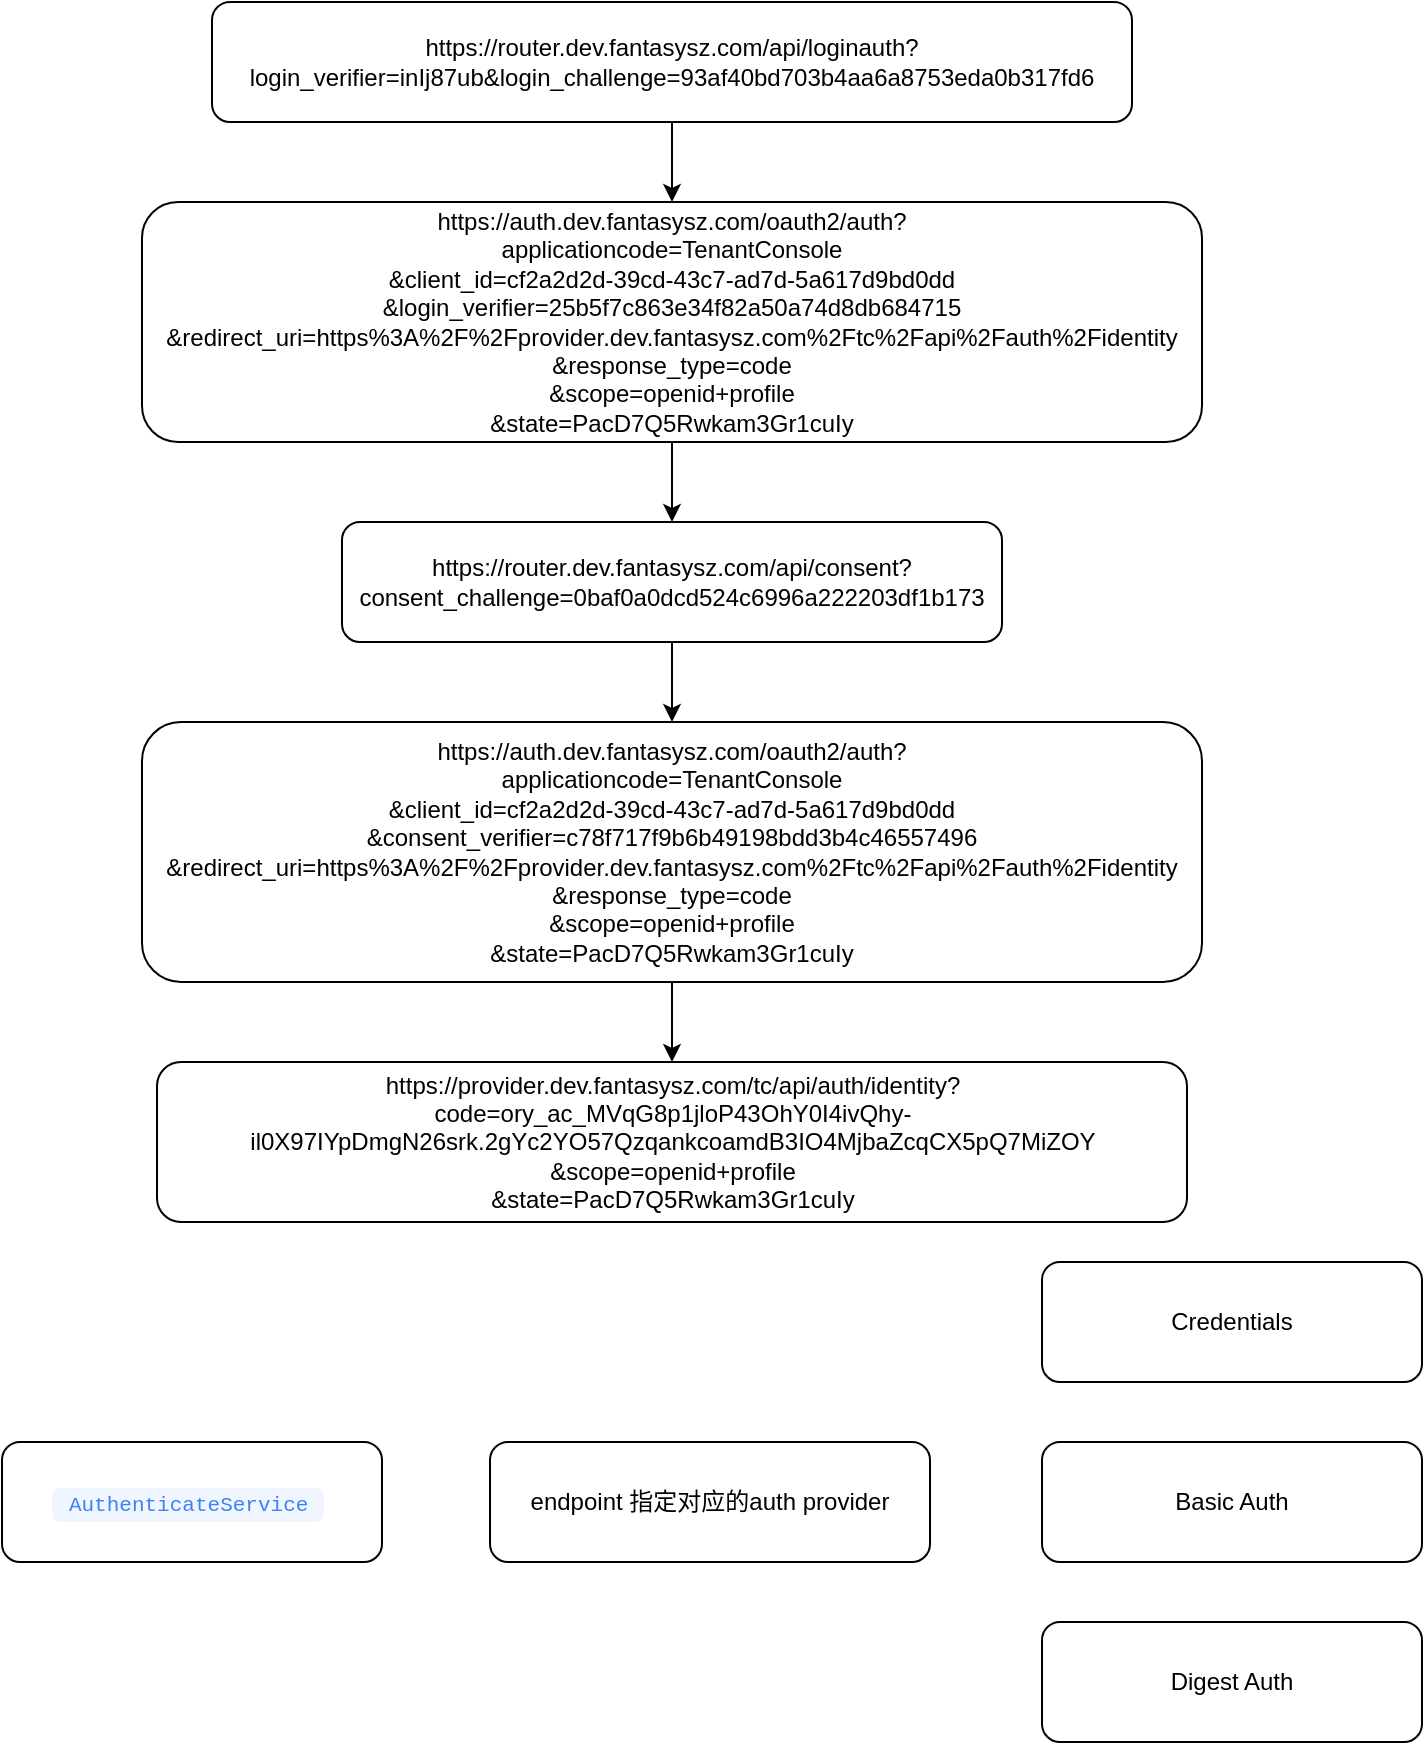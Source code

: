 <mxfile version="21.5.0" type="github">
  <diagram name="第 1 页" id="HSz0-U5ruDRwE5ctq2Hr">
    <mxGraphModel dx="2220" dy="651" grid="1" gridSize="10" guides="1" tooltips="1" connect="1" arrows="1" fold="1" page="1" pageScale="1" pageWidth="827" pageHeight="1169" math="0" shadow="0">
      <root>
        <mxCell id="0" />
        <mxCell id="1" parent="0" />
        <mxCell id="RUTxSPl0zFAyDIC0CaXp-4" style="edgeStyle=orthogonalEdgeStyle;rounded=0;orthogonalLoop=1;jettySize=auto;html=1;" edge="1" parent="1" source="RUTxSPl0zFAyDIC0CaXp-1" target="RUTxSPl0zFAyDIC0CaXp-2">
          <mxGeometry relative="1" as="geometry" />
        </mxCell>
        <mxCell id="RUTxSPl0zFAyDIC0CaXp-1" value="https://router.dev.fantasysz.com/api/loginauth?login_verifier=inIj87ub&amp;amp;login_challenge=93af40bd703b4aa6a8753eda0b317fd6" style="rounded=1;whiteSpace=wrap;html=1;" vertex="1" parent="1">
          <mxGeometry x="55" y="40" width="460" height="60" as="geometry" />
        </mxCell>
        <mxCell id="RUTxSPl0zFAyDIC0CaXp-5" style="edgeStyle=orthogonalEdgeStyle;rounded=0;orthogonalLoop=1;jettySize=auto;html=1;" edge="1" parent="1" source="RUTxSPl0zFAyDIC0CaXp-2" target="RUTxSPl0zFAyDIC0CaXp-3">
          <mxGeometry relative="1" as="geometry" />
        </mxCell>
        <mxCell id="RUTxSPl0zFAyDIC0CaXp-2" value="https://auth.dev.fantasysz.com/oauth2/auth?&lt;br&gt;applicationcode=TenantConsole&lt;br&gt;&amp;amp;client_id=cf2a2d2d-39cd-43c7-ad7d-5a617d9bd0dd&lt;br&gt;&amp;amp;login_verifier=25b5f7c863e34f82a50a74d8db684715&lt;br&gt;&amp;amp;redirect_uri=https%3A%2F%2Fprovider.dev.fantasysz.com%2Ftc%2Fapi%2Fauth%2Fidentity&lt;br&gt;&amp;amp;response_type=code&lt;br&gt;&amp;amp;scope=openid+profile&lt;br&gt;&amp;amp;state=PacD7Q5Rwkam3Gr1cuIy" style="rounded=1;whiteSpace=wrap;html=1;" vertex="1" parent="1">
          <mxGeometry x="20" y="140" width="530" height="120" as="geometry" />
        </mxCell>
        <mxCell id="RUTxSPl0zFAyDIC0CaXp-7" style="edgeStyle=orthogonalEdgeStyle;rounded=0;orthogonalLoop=1;jettySize=auto;html=1;entryX=0.5;entryY=0;entryDx=0;entryDy=0;" edge="1" parent="1" source="RUTxSPl0zFAyDIC0CaXp-3" target="RUTxSPl0zFAyDIC0CaXp-6">
          <mxGeometry relative="1" as="geometry" />
        </mxCell>
        <mxCell id="RUTxSPl0zFAyDIC0CaXp-3" value="https://router.dev.fantasysz.com/api/consent?consent_challenge=0baf0a0dcd524c6996a222203df1b173" style="rounded=1;whiteSpace=wrap;html=1;" vertex="1" parent="1">
          <mxGeometry x="120" y="300" width="330" height="60" as="geometry" />
        </mxCell>
        <mxCell id="RUTxSPl0zFAyDIC0CaXp-10" style="edgeStyle=orthogonalEdgeStyle;rounded=0;orthogonalLoop=1;jettySize=auto;html=1;entryX=0.5;entryY=0;entryDx=0;entryDy=0;" edge="1" parent="1" source="RUTxSPl0zFAyDIC0CaXp-6" target="RUTxSPl0zFAyDIC0CaXp-9">
          <mxGeometry relative="1" as="geometry" />
        </mxCell>
        <mxCell id="RUTxSPl0zFAyDIC0CaXp-6" value="https://auth.dev.fantasysz.com/oauth2/auth?&lt;br&gt;applicationcode=TenantConsole&lt;br&gt;&amp;amp;client_id=cf2a2d2d-39cd-43c7-ad7d-5a617d9bd0dd&lt;br&gt;&amp;amp;consent_verifier=c78f717f9b6b49198bdd3b4c46557496&lt;br&gt;&amp;amp;redirect_uri=https%3A%2F%2Fprovider.dev.fantasysz.com%2Ftc%2Fapi%2Fauth%2Fidentity&lt;br&gt;&amp;amp;response_type=code&lt;br&gt;&amp;amp;scope=openid+profile&lt;br&gt;&amp;amp;state=PacD7Q5Rwkam3Gr1cuIy" style="rounded=1;whiteSpace=wrap;html=1;" vertex="1" parent="1">
          <mxGeometry x="20" y="400" width="530" height="130" as="geometry" />
        </mxCell>
        <mxCell id="RUTxSPl0zFAyDIC0CaXp-8" style="edgeStyle=orthogonalEdgeStyle;rounded=0;orthogonalLoop=1;jettySize=auto;html=1;exitX=0.5;exitY=1;exitDx=0;exitDy=0;" edge="1" parent="1" source="RUTxSPl0zFAyDIC0CaXp-6" target="RUTxSPl0zFAyDIC0CaXp-6">
          <mxGeometry relative="1" as="geometry" />
        </mxCell>
        <mxCell id="RUTxSPl0zFAyDIC0CaXp-9" value="https://provider.dev.fantasysz.com/tc/api/auth/identity?&lt;br&gt;code=ory_ac_MVqG8p1jloP43OhY0I4ivQhy-il0X97IYpDmgN26srk.2gYc2YO57QzqankcoamdB3IO4MjbaZcqCX5pQ7MiZOY&lt;br&gt;&amp;amp;scope=openid+profile&lt;br&gt;&amp;amp;state=PacD7Q5Rwkam3Gr1cuIy" style="rounded=1;whiteSpace=wrap;html=1;" vertex="1" parent="1">
          <mxGeometry x="27.5" y="570" width="515" height="80" as="geometry" />
        </mxCell>
        <mxCell id="RUTxSPl0zFAyDIC0CaXp-11" value="&lt;code style=&quot;box-sizing: border-box; border: 0px solid rgb(229, 231, 235); --tw-border-spacing-x: 0; --tw-border-spacing-y: 0; --tw-translate-x: 0; --tw-translate-y: 0; --tw-rotate: 0; --tw-skew-x: 0; --tw-skew-y: 0; --tw-scale-x: 1; --tw-scale-y: 1; --tw-pan-x: ; --tw-pan-y: ; --tw-pinch-zoom: ; --tw-scroll-snap-strictness: proximity; --tw-gradient-from-position: ; --tw-gradient-via-position: ; --tw-gradient-to-position: ; --tw-ordinal: ; --tw-slashed-zero: ; --tw-numeric-figure: ; --tw-numeric-spacing: ; --tw-numeric-fraction: ; --tw-ring-inset: ; --tw-ring-offset-width: 0px; --tw-ring-offset-color: #fff; --tw-ring-color: #3b82f680; --tw-ring-offset-shadow: 0 0 #0000; --tw-ring-shadow: 0 0 #0000; --tw-shadow: 0 0 #0000; --tw-shadow-colored: 0 0 #0000; --tw-blur: ; --tw-brightness: ; --tw-contrast: ; --tw-grayscale: ; --tw-hue-rotate: ; --tw-invert: ; --tw-saturate: ; --tw-sepia: ; --tw-drop-shadow: ; --tw-backdrop-blur: ; --tw-backdrop-brightness: ; --tw-backdrop-contrast: ; --tw-backdrop-grayscale: ; --tw-backdrop-hue-rotate: ; --tw-backdrop-invert: ; --tw-backdrop-opacity: ; --tw-backdrop-saturate: ; --tw-backdrop-sepia: ; font-family: ui-monospace, SFMono-Regular, Menlo, Monaco, Consolas, &amp;quot;Liberation Mono&amp;quot;, &amp;quot;Courier New&amp;quot;, monospace; font-size: 0.875em; color: rgb(59, 130, 246); background-color: rgb(239, 246, 255); border-radius: 0.25rem; padding: 0.25em 0.5rem; width: var(--content-width); max-width: var(--content-width); text-align: start;&quot;&gt;AuthenticateService&lt;/code&gt;&amp;nbsp;" style="rounded=1;whiteSpace=wrap;html=1;" vertex="1" parent="1">
          <mxGeometry x="-50" y="760" width="190" height="60" as="geometry" />
        </mxCell>
        <mxCell id="RUTxSPl0zFAyDIC0CaXp-12" value="Credentials" style="rounded=1;whiteSpace=wrap;html=1;" vertex="1" parent="1">
          <mxGeometry x="470" y="670" width="190" height="60" as="geometry" />
        </mxCell>
        <mxCell id="RUTxSPl0zFAyDIC0CaXp-13" value="Basic Auth" style="rounded=1;whiteSpace=wrap;html=1;" vertex="1" parent="1">
          <mxGeometry x="470" y="760" width="190" height="60" as="geometry" />
        </mxCell>
        <mxCell id="RUTxSPl0zFAyDIC0CaXp-14" value="Digest Auth" style="rounded=1;whiteSpace=wrap;html=1;" vertex="1" parent="1">
          <mxGeometry x="470" y="850" width="190" height="60" as="geometry" />
        </mxCell>
        <mxCell id="RUTxSPl0zFAyDIC0CaXp-16" value="endpoint 指定对应的auth provider" style="rounded=1;whiteSpace=wrap;html=1;" vertex="1" parent="1">
          <mxGeometry x="194" y="760" width="220" height="60" as="geometry" />
        </mxCell>
      </root>
    </mxGraphModel>
  </diagram>
</mxfile>
